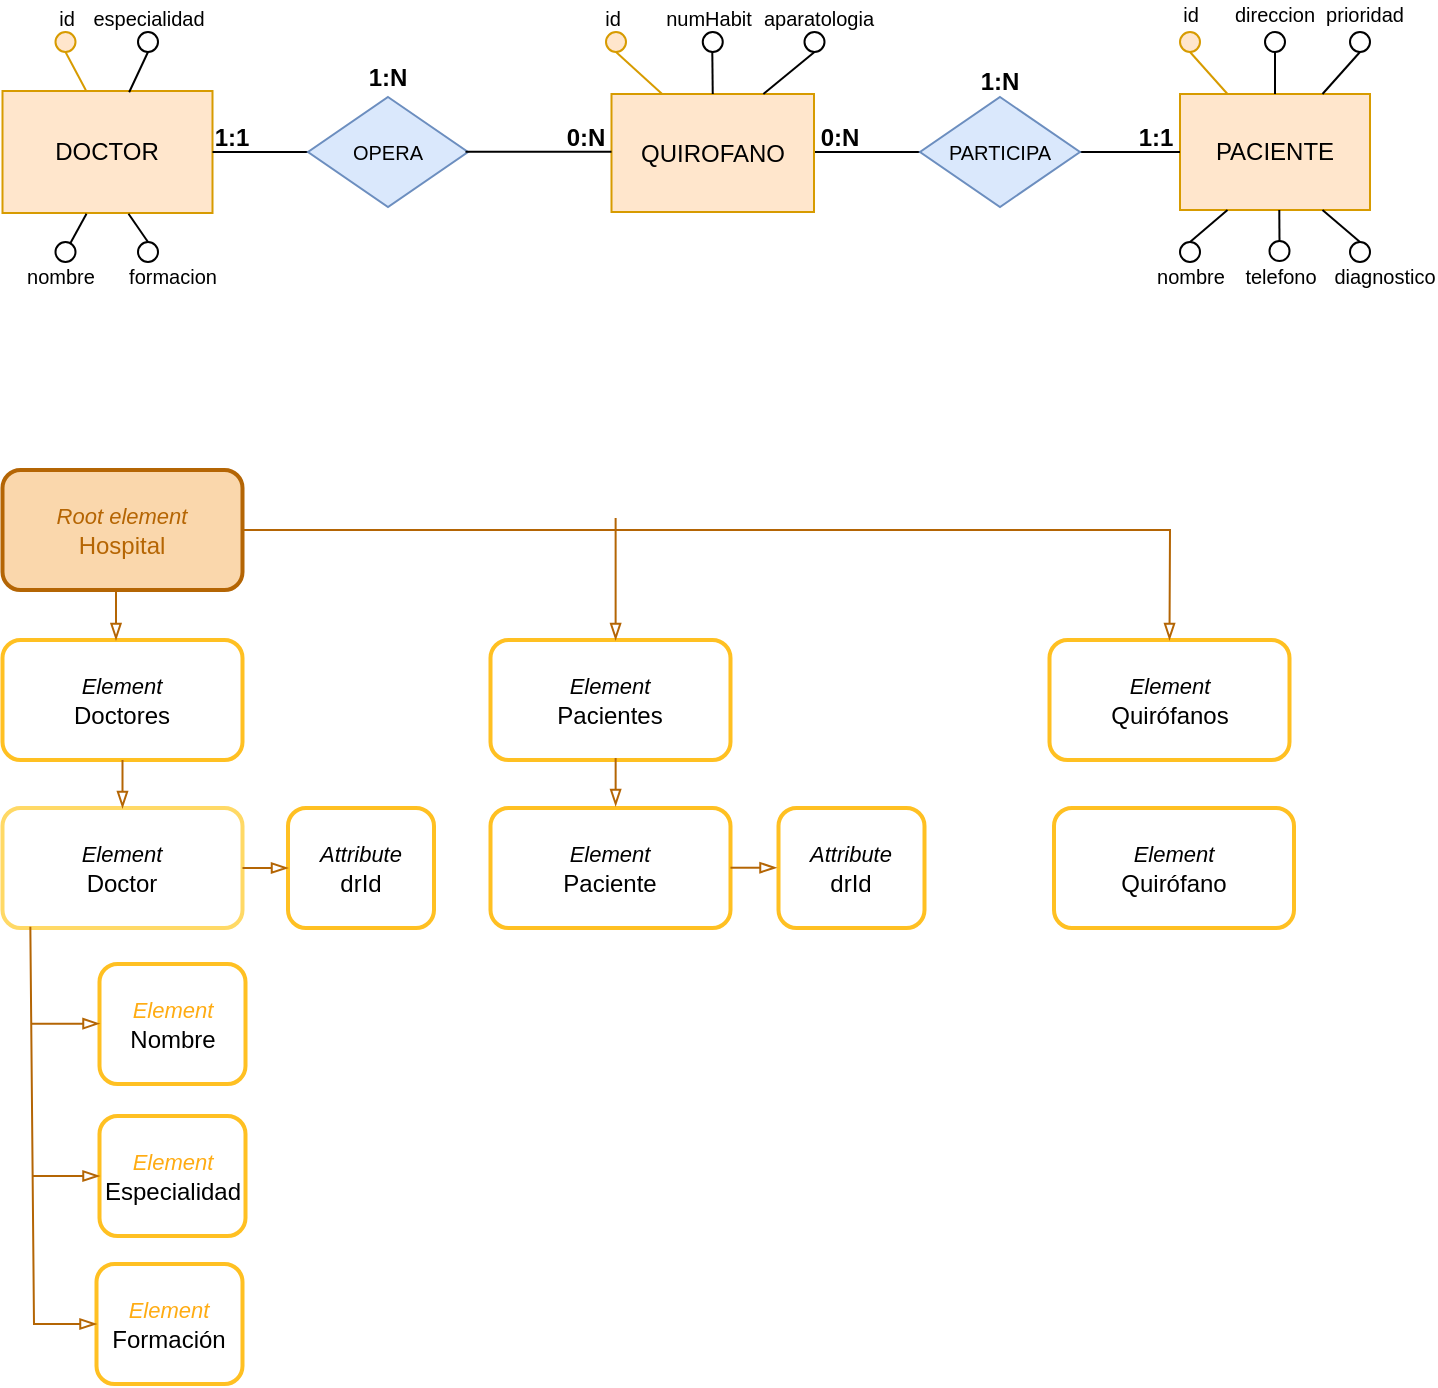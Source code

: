 <mxfile version="26.0.16">
  <diagram name="Página-1" id="zIennUyZC_HK0-jWaU2B">
    <mxGraphModel dx="413" dy="256" grid="1" gridSize="10" guides="1" tooltips="1" connect="1" arrows="1" fold="1" page="1" pageScale="1" pageWidth="1654" pageHeight="1169" math="0" shadow="0">
      <root>
        <mxCell id="0" />
        <mxCell id="1" parent="0" />
        <mxCell id="Oj7Y6yxwKAm6ebgXdTJ5-8" value="DOCTOR" style="rounded=0;whiteSpace=wrap;html=1;fillColor=#ffe6cc;strokeColor=#d79b00;" vertex="1" parent="1">
          <mxGeometry x="226.25" y="226.5" width="105" height="61" as="geometry" />
        </mxCell>
        <mxCell id="Oj7Y6yxwKAm6ebgXdTJ5-10" value="PACIENTE" style="rounded=0;whiteSpace=wrap;html=1;fillColor=#ffe6cc;strokeColor=#d79b00;" vertex="1" parent="1">
          <mxGeometry x="815" y="228" width="95" height="58" as="geometry" />
        </mxCell>
        <mxCell id="Oj7Y6yxwKAm6ebgXdTJ5-12" value="" style="endArrow=none;html=1;rounded=0;entryX=1;entryY=0.5;entryDx=0;entryDy=0;" edge="1" parent="1" target="Oj7Y6yxwKAm6ebgXdTJ5-8">
          <mxGeometry width="50" height="50" relative="1" as="geometry">
            <mxPoint x="388" y="257" as="sourcePoint" />
            <mxPoint x="593" y="332" as="targetPoint" />
          </mxGeometry>
        </mxCell>
        <mxCell id="Oj7Y6yxwKAm6ebgXdTJ5-13" value="" style="endArrow=none;html=1;rounded=0;exitX=0;exitY=0.5;exitDx=0;exitDy=0;entryX=1;entryY=0.5;entryDx=0;entryDy=0;" edge="1" parent="1" source="Oj7Y6yxwKAm6ebgXdTJ5-10">
          <mxGeometry width="50" height="50" relative="1" as="geometry">
            <mxPoint x="698" y="255.75" as="sourcePoint" />
            <mxPoint x="553.5" y="257.0" as="targetPoint" />
          </mxGeometry>
        </mxCell>
        <mxCell id="Oj7Y6yxwKAm6ebgXdTJ5-14" value="1:N" style="text;html=1;align=center;verticalAlign=middle;whiteSpace=wrap;rounded=0;fontStyle=1" vertex="1" parent="1">
          <mxGeometry x="389" y="205" width="60" height="30" as="geometry" />
        </mxCell>
        <mxCell id="Oj7Y6yxwKAm6ebgXdTJ5-15" value="1:N" style="text;html=1;align=center;verticalAlign=middle;whiteSpace=wrap;rounded=0;fontStyle=1" vertex="1" parent="1">
          <mxGeometry x="695" y="207" width="60" height="30" as="geometry" />
        </mxCell>
        <mxCell id="Oj7Y6yxwKAm6ebgXdTJ5-16" value="0:N" style="text;html=1;align=center;verticalAlign=middle;whiteSpace=wrap;rounded=0;fontStyle=1" vertex="1" parent="1">
          <mxGeometry x="488" y="235" width="60" height="30" as="geometry" />
        </mxCell>
        <mxCell id="Oj7Y6yxwKAm6ebgXdTJ5-20" value="" style="endArrow=none;html=1;rounded=0;exitX=0.5;exitY=1;exitDx=0;exitDy=0;entryX=0.603;entryY=0.01;entryDx=0;entryDy=0;entryPerimeter=0;" edge="1" parent="1" source="Oj7Y6yxwKAm6ebgXdTJ5-23" target="Oj7Y6yxwKAm6ebgXdTJ5-8">
          <mxGeometry width="50" height="50" relative="1" as="geometry">
            <mxPoint x="253" y="315" as="sourcePoint" />
            <mxPoint x="233" y="295" as="targetPoint" />
          </mxGeometry>
        </mxCell>
        <mxCell id="Oj7Y6yxwKAm6ebgXdTJ5-21" value="" style="endArrow=none;html=1;rounded=0;fillColor=#ffe6cc;strokeColor=#d79b00;entryX=0.397;entryY=-0.006;entryDx=0;entryDy=0;entryPerimeter=0;exitX=0.5;exitY=1;exitDx=0;exitDy=0;" edge="1" parent="1" source="Oj7Y6yxwKAm6ebgXdTJ5-22" target="Oj7Y6yxwKAm6ebgXdTJ5-8">
          <mxGeometry width="50" height="50" relative="1" as="geometry">
            <mxPoint x="229" y="206" as="sourcePoint" />
            <mxPoint x="245.985" y="226.495" as="targetPoint" />
          </mxGeometry>
        </mxCell>
        <mxCell id="Oj7Y6yxwKAm6ebgXdTJ5-22" value="" style="ellipse;whiteSpace=wrap;html=1;aspect=fixed;fillColor=#ffe6cc;strokeColor=#d79b00;" vertex="1" parent="1">
          <mxGeometry x="252.75" y="197" width="10" height="10" as="geometry" />
        </mxCell>
        <mxCell id="Oj7Y6yxwKAm6ebgXdTJ5-23" value="" style="ellipse;whiteSpace=wrap;html=1;aspect=fixed;" vertex="1" parent="1">
          <mxGeometry x="294" y="197" width="10" height="10" as="geometry" />
        </mxCell>
        <mxCell id="Oj7Y6yxwKAm6ebgXdTJ5-24" value="" style="ellipse;whiteSpace=wrap;html=1;aspect=fixed;" vertex="1" parent="1">
          <mxGeometry x="252.75" y="302" width="10" height="10" as="geometry" />
        </mxCell>
        <mxCell id="Oj7Y6yxwKAm6ebgXdTJ5-25" value="" style="ellipse;whiteSpace=wrap;html=1;aspect=fixed;" vertex="1" parent="1">
          <mxGeometry x="294" y="302" width="10" height="10" as="geometry" />
        </mxCell>
        <mxCell id="Oj7Y6yxwKAm6ebgXdTJ5-27" value="" style="endArrow=none;html=1;rounded=0;entryX=0.4;entryY=1.006;entryDx=0;entryDy=0;entryPerimeter=0;" edge="1" parent="1" source="Oj7Y6yxwKAm6ebgXdTJ5-24" target="Oj7Y6yxwKAm6ebgXdTJ5-8">
          <mxGeometry width="50" height="50" relative="1" as="geometry">
            <mxPoint x="257" y="305" as="sourcePoint" />
            <mxPoint x="265" y="295" as="targetPoint" />
          </mxGeometry>
        </mxCell>
        <mxCell id="Oj7Y6yxwKAm6ebgXdTJ5-28" value="" style="endArrow=none;html=1;rounded=0;exitX=0.5;exitY=0;exitDx=0;exitDy=0;entryX=0.6;entryY=1.006;entryDx=0;entryDy=0;entryPerimeter=0;" edge="1" parent="1" source="Oj7Y6yxwKAm6ebgXdTJ5-25" target="Oj7Y6yxwKAm6ebgXdTJ5-8">
          <mxGeometry width="50" height="50" relative="1" as="geometry">
            <mxPoint x="280" y="324" as="sourcePoint" />
            <mxPoint x="277" y="305" as="targetPoint" />
          </mxGeometry>
        </mxCell>
        <mxCell id="Oj7Y6yxwKAm6ebgXdTJ5-48" value="id" style="text;html=1;align=center;verticalAlign=middle;whiteSpace=wrap;rounded=0;fontSize=10;" vertex="1" parent="1">
          <mxGeometry x="250.5" y="183" width="14.5" height="14" as="geometry" />
        </mxCell>
        <mxCell id="Oj7Y6yxwKAm6ebgXdTJ5-49" value="nombre" style="text;html=1;align=center;verticalAlign=middle;whiteSpace=wrap;rounded=0;fontSize=10;" vertex="1" parent="1">
          <mxGeometry x="248.25" y="311.52" width="14.5" height="14" as="geometry" />
        </mxCell>
        <mxCell id="Oj7Y6yxwKAm6ebgXdTJ5-51" value="especialidad" style="text;html=1;align=center;verticalAlign=middle;whiteSpace=wrap;rounded=0;fontSize=10;" vertex="1" parent="1">
          <mxGeometry x="291.75" y="183" width="14.5" height="14" as="geometry" />
        </mxCell>
        <mxCell id="Oj7Y6yxwKAm6ebgXdTJ5-52" value="formacion" style="text;html=1;align=center;verticalAlign=middle;whiteSpace=wrap;rounded=0;fontSize=10;" vertex="1" parent="1">
          <mxGeometry x="304" y="311.52" width="14.5" height="14" as="geometry" />
        </mxCell>
        <mxCell id="Oj7Y6yxwKAm6ebgXdTJ5-56" value="QUIROFANO" style="rounded=0;whiteSpace=wrap;html=1;fillColor=#ffe6cc;strokeColor=#d79b00;" vertex="1" parent="1">
          <mxGeometry x="530.75" y="228" width="101.25" height="59" as="geometry" />
        </mxCell>
        <mxCell id="Oj7Y6yxwKAm6ebgXdTJ5-57" value="" style="endArrow=none;html=1;rounded=0;exitX=0.5;exitY=0;exitDx=0;exitDy=0;entryX=0.477;entryY=0.987;entryDx=0;entryDy=0;entryPerimeter=0;" edge="1" source="Oj7Y6yxwKAm6ebgXdTJ5-60" parent="1">
          <mxGeometry width="50" height="50" relative="1" as="geometry">
            <mxPoint x="578.5" y="228" as="sourcePoint" />
            <mxPoint x="578.796" y="200.713" as="targetPoint" />
          </mxGeometry>
        </mxCell>
        <mxCell id="Oj7Y6yxwKAm6ebgXdTJ5-58" value="" style="endArrow=none;html=1;rounded=0;fillColor=#ffe6cc;strokeColor=#d79b00;entryX=0.25;entryY=0;entryDx=0;entryDy=0;exitX=0.5;exitY=1;exitDx=0;exitDy=0;" edge="1" source="Oj7Y6yxwKAm6ebgXdTJ5-59" parent="1" target="Oj7Y6yxwKAm6ebgXdTJ5-56">
          <mxGeometry width="50" height="50" relative="1" as="geometry">
            <mxPoint x="539.25" y="327.52" as="sourcePoint" />
            <mxPoint x="573.204" y="294.995" as="targetPoint" />
          </mxGeometry>
        </mxCell>
        <mxCell id="Oj7Y6yxwKAm6ebgXdTJ5-59" value="" style="ellipse;whiteSpace=wrap;html=1;aspect=fixed;fillColor=#ffe6cc;strokeColor=#d79b00;" vertex="1" parent="1">
          <mxGeometry x="528" y="197" width="10" height="10" as="geometry" />
        </mxCell>
        <mxCell id="Oj7Y6yxwKAm6ebgXdTJ5-61" value="" style="ellipse;whiteSpace=wrap;html=1;aspect=fixed;" vertex="1" parent="1">
          <mxGeometry x="627.25" y="197" width="10" height="10" as="geometry" />
        </mxCell>
        <mxCell id="Oj7Y6yxwKAm6ebgXdTJ5-62" value="" style="endArrow=none;html=1;rounded=0;exitX=0.5;exitY=1;exitDx=0;exitDy=0;entryX=0.75;entryY=0;entryDx=0;entryDy=0;" edge="1" source="Oj7Y6yxwKAm6ebgXdTJ5-61" parent="1" target="Oj7Y6yxwKAm6ebgXdTJ5-56">
          <mxGeometry width="50" height="50" relative="1" as="geometry">
            <mxPoint x="592.25" y="327.52" as="sourcePoint" />
            <mxPoint x="583.92" y="295.384" as="targetPoint" />
          </mxGeometry>
        </mxCell>
        <mxCell id="Oj7Y6yxwKAm6ebgXdTJ5-63" value="id" style="text;html=1;align=center;verticalAlign=middle;whiteSpace=wrap;rounded=0;fontSize=10;" vertex="1" parent="1">
          <mxGeometry x="523.5" y="183.0" width="14.5" height="14" as="geometry" />
        </mxCell>
        <mxCell id="Oj7Y6yxwKAm6ebgXdTJ5-64" value="numHabit" style="text;html=1;align=center;verticalAlign=middle;whiteSpace=wrap;rounded=0;fontSize=10;" vertex="1" parent="1">
          <mxGeometry x="571.5" y="183.0" width="14.5" height="14" as="geometry" />
        </mxCell>
        <mxCell id="Oj7Y6yxwKAm6ebgXdTJ5-65" value="aparatologia" style="text;html=1;align=center;verticalAlign=middle;whiteSpace=wrap;rounded=0;fontSize=10;" vertex="1" parent="1">
          <mxGeometry x="627.25" y="183" width="14.5" height="14" as="geometry" />
        </mxCell>
        <mxCell id="Oj7Y6yxwKAm6ebgXdTJ5-66" value="OPERA" style="rhombus;whiteSpace=wrap;html=1;fillColor=#dae8fc;strokeColor=#6c8ebf;fontSize=10;" vertex="1" parent="1">
          <mxGeometry x="379" y="229.5" width="80" height="55" as="geometry" />
        </mxCell>
        <mxCell id="Oj7Y6yxwKAm6ebgXdTJ5-67" value="" style="endArrow=none;html=1;rounded=0;entryX=1;entryY=0.5;entryDx=0;entryDy=0;" edge="1" parent="1">
          <mxGeometry width="50" height="50" relative="1" as="geometry">
            <mxPoint x="530.75" y="256.83" as="sourcePoint" />
            <mxPoint x="457.75" y="256.83" as="targetPoint" />
          </mxGeometry>
        </mxCell>
        <mxCell id="Oj7Y6yxwKAm6ebgXdTJ5-68" value="1:1" style="text;html=1;align=center;verticalAlign=middle;whiteSpace=wrap;rounded=0;fontStyle=1" vertex="1" parent="1">
          <mxGeometry x="311" y="235" width="60" height="30" as="geometry" />
        </mxCell>
        <mxCell id="Oj7Y6yxwKAm6ebgXdTJ5-69" value="PARTICIPA" style="rhombus;whiteSpace=wrap;html=1;fillColor=#dae8fc;strokeColor=#6c8ebf;fontSize=10;" vertex="1" parent="1">
          <mxGeometry x="685" y="229.5" width="80" height="55" as="geometry" />
        </mxCell>
        <mxCell id="Oj7Y6yxwKAm6ebgXdTJ5-70" value="" style="endArrow=none;html=1;rounded=0;fillColor=#ffe6cc;strokeColor=#d79b00;entryX=0.25;entryY=0;entryDx=0;entryDy=0;exitX=0.5;exitY=1;exitDx=0;exitDy=0;" edge="1" parent="1" source="Oj7Y6yxwKAm6ebgXdTJ5-76" target="Oj7Y6yxwKAm6ebgXdTJ5-10">
          <mxGeometry width="50" height="50" relative="1" as="geometry">
            <mxPoint x="839" y="312" as="sourcePoint" />
            <mxPoint x="886.204" y="292.995" as="targetPoint" />
          </mxGeometry>
        </mxCell>
        <mxCell id="Oj7Y6yxwKAm6ebgXdTJ5-74" value="nombre" style="text;html=1;align=center;verticalAlign=middle;whiteSpace=wrap;rounded=0;fontSize=10;" vertex="1" parent="1">
          <mxGeometry x="813" y="311.52" width="14.5" height="14" as="geometry" />
        </mxCell>
        <mxCell id="Oj7Y6yxwKAm6ebgXdTJ5-75" value="diagnostico" style="text;html=1;align=center;verticalAlign=middle;whiteSpace=wrap;rounded=0;fontSize=10;" vertex="1" parent="1">
          <mxGeometry x="910" y="311.52" width="14.5" height="14" as="geometry" />
        </mxCell>
        <mxCell id="Oj7Y6yxwKAm6ebgXdTJ5-76" value="" style="ellipse;whiteSpace=wrap;html=1;aspect=fixed;fillColor=#ffe6cc;strokeColor=#d79b00;" vertex="1" parent="1">
          <mxGeometry x="815" y="197" width="10" height="10" as="geometry" />
        </mxCell>
        <mxCell id="Oj7Y6yxwKAm6ebgXdTJ5-77" value="id" style="text;html=1;align=center;verticalAlign=middle;whiteSpace=wrap;rounded=0;fontSize=10;" vertex="1" parent="1">
          <mxGeometry x="812.75" y="181" width="14.5" height="14" as="geometry" />
        </mxCell>
        <mxCell id="Oj7Y6yxwKAm6ebgXdTJ5-78" value="" style="ellipse;whiteSpace=wrap;html=1;aspect=fixed;" vertex="1" parent="1">
          <mxGeometry x="857.5" y="197" width="10" height="10" as="geometry" />
        </mxCell>
        <mxCell id="Oj7Y6yxwKAm6ebgXdTJ5-79" value="" style="ellipse;whiteSpace=wrap;html=1;aspect=fixed;" vertex="1" parent="1">
          <mxGeometry x="900" y="197" width="10" height="10" as="geometry" />
        </mxCell>
        <mxCell id="Oj7Y6yxwKAm6ebgXdTJ5-83" value="telefono" style="text;html=1;align=center;verticalAlign=middle;whiteSpace=wrap;rounded=0;fontSize=10;" vertex="1" parent="1">
          <mxGeometry x="857.5" y="311.52" width="14.5" height="14" as="geometry" />
        </mxCell>
        <mxCell id="Oj7Y6yxwKAm6ebgXdTJ5-84" value="direccion" style="text;html=1;align=center;verticalAlign=middle;whiteSpace=wrap;rounded=0;fontSize=10;" vertex="1" parent="1">
          <mxGeometry x="855.25" y="181" width="14.5" height="14" as="geometry" />
        </mxCell>
        <mxCell id="Oj7Y6yxwKAm6ebgXdTJ5-86" value="prioridad" style="text;html=1;align=center;verticalAlign=middle;whiteSpace=wrap;rounded=0;fontSize=10;" vertex="1" parent="1">
          <mxGeometry x="900" y="181" width="14.5" height="14" as="geometry" />
        </mxCell>
        <mxCell id="Oj7Y6yxwKAm6ebgXdTJ5-88" value="" style="endArrow=none;html=1;rounded=0;exitX=0.5;exitY=0;exitDx=0;exitDy=0;entryX=0.477;entryY=0.987;entryDx=0;entryDy=0;entryPerimeter=0;" edge="1" parent="1" source="Oj7Y6yxwKAm6ebgXdTJ5-56" target="Oj7Y6yxwKAm6ebgXdTJ5-60">
          <mxGeometry width="50" height="50" relative="1" as="geometry">
            <mxPoint x="578.5" y="228" as="sourcePoint" />
            <mxPoint x="578.796" y="200.713" as="targetPoint" />
          </mxGeometry>
        </mxCell>
        <mxCell id="Oj7Y6yxwKAm6ebgXdTJ5-60" value="" style="ellipse;whiteSpace=wrap;html=1;aspect=fixed;" vertex="1" parent="1">
          <mxGeometry x="576.38" y="197" width="10" height="10" as="geometry" />
        </mxCell>
        <mxCell id="Oj7Y6yxwKAm6ebgXdTJ5-90" value="1:1" style="text;html=1;align=center;verticalAlign=middle;whiteSpace=wrap;rounded=0;fontStyle=1" vertex="1" parent="1">
          <mxGeometry x="773" y="235" width="60" height="30" as="geometry" />
        </mxCell>
        <mxCell id="Oj7Y6yxwKAm6ebgXdTJ5-91" value="0:N" style="text;html=1;align=center;verticalAlign=middle;whiteSpace=wrap;rounded=0;fontStyle=1" vertex="1" parent="1">
          <mxGeometry x="615" y="235" width="60" height="30" as="geometry" />
        </mxCell>
        <mxCell id="Oj7Y6yxwKAm6ebgXdTJ5-92" value="" style="endArrow=none;html=1;rounded=0;exitX=0.5;exitY=1;exitDx=0;exitDy=0;entryX=0.5;entryY=0;entryDx=0;entryDy=0;" edge="1" parent="1" source="Oj7Y6yxwKAm6ebgXdTJ5-78" target="Oj7Y6yxwKAm6ebgXdTJ5-10">
          <mxGeometry width="50" height="50" relative="1" as="geometry">
            <mxPoint x="887" y="205" as="sourcePoint" />
            <mxPoint x="862" y="226" as="targetPoint" />
          </mxGeometry>
        </mxCell>
        <mxCell id="Oj7Y6yxwKAm6ebgXdTJ5-94" value="" style="endArrow=none;html=1;rounded=0;entryX=0.75;entryY=0;entryDx=0;entryDy=0;exitX=0.5;exitY=1;exitDx=0;exitDy=0;" edge="1" parent="1" source="Oj7Y6yxwKAm6ebgXdTJ5-79" target="Oj7Y6yxwKAm6ebgXdTJ5-10">
          <mxGeometry width="50" height="50" relative="1" as="geometry">
            <mxPoint x="895" y="208" as="sourcePoint" />
            <mxPoint x="894" y="223" as="targetPoint" />
          </mxGeometry>
        </mxCell>
        <mxCell id="Oj7Y6yxwKAm6ebgXdTJ5-96" value="" style="endArrow=none;html=1;rounded=0;exitX=0.25;exitY=1;exitDx=0;exitDy=0;entryX=0;entryY=0.5;entryDx=0;entryDy=0;" edge="1" parent="1" source="Oj7Y6yxwKAm6ebgXdTJ5-10" target="Oj7Y6yxwKAm6ebgXdTJ5-97">
          <mxGeometry width="50" height="50" relative="1" as="geometry">
            <mxPoint x="833" y="293" as="sourcePoint" />
            <mxPoint x="826" y="312" as="targetPoint" />
          </mxGeometry>
        </mxCell>
        <mxCell id="Oj7Y6yxwKAm6ebgXdTJ5-97" value="" style="ellipse;whiteSpace=wrap;html=1;aspect=fixed;direction=south;" vertex="1" parent="1">
          <mxGeometry x="815" y="302" width="10" height="10" as="geometry" />
        </mxCell>
        <mxCell id="Oj7Y6yxwKAm6ebgXdTJ5-98" value="" style="endArrow=none;html=1;rounded=0;exitX=0.5;exitY=1;exitDx=0;exitDy=0;entryX=0.5;entryY=0;entryDx=0;entryDy=0;" edge="1" parent="1" source="Oj7Y6yxwKAm6ebgXdTJ5-85">
          <mxGeometry width="50" height="50" relative="1" as="geometry">
            <mxPoint x="864.64" y="286" as="sourcePoint" />
            <mxPoint x="864.64" y="307" as="targetPoint" />
          </mxGeometry>
        </mxCell>
        <mxCell id="Oj7Y6yxwKAm6ebgXdTJ5-99" value="" style="endArrow=none;html=1;rounded=0;exitX=0.5;exitY=1;exitDx=0;exitDy=0;entryX=0.5;entryY=0;entryDx=0;entryDy=0;" edge="1" parent="1" target="Oj7Y6yxwKAm6ebgXdTJ5-85">
          <mxGeometry width="50" height="50" relative="1" as="geometry">
            <mxPoint x="864.64" y="286" as="sourcePoint" />
            <mxPoint x="864.64" y="307" as="targetPoint" />
          </mxGeometry>
        </mxCell>
        <mxCell id="Oj7Y6yxwKAm6ebgXdTJ5-85" value="" style="ellipse;whiteSpace=wrap;html=1;aspect=fixed;" vertex="1" parent="1">
          <mxGeometry x="859.75" y="301.52" width="10" height="10" as="geometry" />
        </mxCell>
        <mxCell id="Oj7Y6yxwKAm6ebgXdTJ5-100" value="" style="endArrow=none;html=1;rounded=0;exitX=0.75;exitY=1;exitDx=0;exitDy=0;entryX=0.5;entryY=0;entryDx=0;entryDy=0;" edge="1" parent="1" source="Oj7Y6yxwKAm6ebgXdTJ5-10" target="Oj7Y6yxwKAm6ebgXdTJ5-101">
          <mxGeometry width="50" height="50" relative="1" as="geometry">
            <mxPoint x="899.64" y="295.52" as="sourcePoint" />
            <mxPoint x="900" y="300" as="targetPoint" />
          </mxGeometry>
        </mxCell>
        <mxCell id="Oj7Y6yxwKAm6ebgXdTJ5-101" value="" style="ellipse;whiteSpace=wrap;html=1;aspect=fixed;" vertex="1" parent="1">
          <mxGeometry x="900" y="302" width="10" height="10" as="geometry" />
        </mxCell>
        <mxCell id="Oj7Y6yxwKAm6ebgXdTJ5-102" value="&lt;font style=&quot;font-size: 11px;&quot;&gt;&lt;i&gt;Root element&lt;/i&gt;&lt;/font&gt;&lt;div&gt;Hospital&lt;/div&gt;" style="rounded=1;whiteSpace=wrap;html=1;strokeColor=#b46504;strokeWidth=2;fillColor=#fad7ac;fontColor=light-dark(#b56503, #ededed);" vertex="1" parent="1">
          <mxGeometry x="226.25" y="416" width="120" height="60" as="geometry" />
        </mxCell>
        <mxCell id="Oj7Y6yxwKAm6ebgXdTJ5-103" value="&lt;font style=&quot;font-size: 11px;&quot;&gt;&lt;i&gt;Element&lt;/i&gt;&lt;/font&gt;&lt;div&gt;Doctores&lt;/div&gt;" style="rounded=1;whiteSpace=wrap;html=1;strokeColor=#FFC022;strokeWidth=2;" vertex="1" parent="1">
          <mxGeometry x="226.25" y="501" width="120" height="60" as="geometry" />
        </mxCell>
        <mxCell id="Oj7Y6yxwKAm6ebgXdTJ5-104" value="&lt;font style=&quot;font-size: 11px;&quot;&gt;&lt;i&gt;Element&lt;/i&gt;&lt;/font&gt;&lt;div&gt;Pacientes&lt;/div&gt;" style="rounded=1;whiteSpace=wrap;html=1;strokeColor=#FFC022;strokeWidth=2;" vertex="1" parent="1">
          <mxGeometry x="470.25" y="501" width="120" height="60" as="geometry" />
        </mxCell>
        <mxCell id="Oj7Y6yxwKAm6ebgXdTJ5-105" value="&lt;font style=&quot;font-size: 11px;&quot;&gt;&lt;i&gt;Element&lt;/i&gt;&lt;/font&gt;&lt;div&gt;Quirófanos&lt;/div&gt;" style="rounded=1;whiteSpace=wrap;html=1;strokeColor=#FFC022;strokeWidth=2;" vertex="1" parent="1">
          <mxGeometry x="749.75" y="501" width="120" height="60" as="geometry" />
        </mxCell>
        <mxCell id="Oj7Y6yxwKAm6ebgXdTJ5-106" value="&lt;font style=&quot;font-size: 11px;&quot;&gt;&lt;i&gt;Element&lt;/i&gt;&lt;/font&gt;&lt;div&gt;Doctor&lt;/div&gt;" style="rounded=1;whiteSpace=wrap;html=1;strokeColor=#FFD966;strokeWidth=2;" vertex="1" parent="1">
          <mxGeometry x="226.25" y="585" width="120" height="60" as="geometry" />
        </mxCell>
        <mxCell id="Oj7Y6yxwKAm6ebgXdTJ5-107" value="&lt;font style=&quot;font-size: 11px;&quot;&gt;&lt;i&gt;Element&lt;/i&gt;&lt;/font&gt;&lt;div&gt;Paciente&lt;/div&gt;" style="rounded=1;whiteSpace=wrap;html=1;strokeColor=#FFC022;strokeWidth=2;" vertex="1" parent="1">
          <mxGeometry x="470.25" y="585" width="120" height="60" as="geometry" />
        </mxCell>
        <mxCell id="Oj7Y6yxwKAm6ebgXdTJ5-108" value="&lt;font style=&quot;font-size: 11px;&quot;&gt;&lt;i&gt;Element&lt;/i&gt;&lt;/font&gt;&lt;div&gt;Quirófano&lt;/div&gt;" style="rounded=1;whiteSpace=wrap;html=1;strokeColor=#FFC022;strokeWidth=2;" vertex="1" parent="1">
          <mxGeometry x="752" y="585" width="120" height="60" as="geometry" />
        </mxCell>
        <mxCell id="Oj7Y6yxwKAm6ebgXdTJ5-109" value="&lt;font style=&quot;font-size: 11px;&quot;&gt;&lt;i&gt;Attribute&lt;/i&gt;&lt;/font&gt;&lt;div&gt;drId&lt;/div&gt;" style="rounded=1;whiteSpace=wrap;html=1;strokeColor=#FFC022;strokeWidth=2;" vertex="1" parent="1">
          <mxGeometry x="369" y="585" width="73" height="60" as="geometry" />
        </mxCell>
        <mxCell id="Oj7Y6yxwKAm6ebgXdTJ5-110" value="&lt;font style=&quot;font-size: 11px; color: rgb(255, 172, 19);&quot;&gt;&lt;i&gt;Element&lt;/i&gt;&lt;/font&gt;&lt;div&gt;Nombre&lt;/div&gt;" style="rounded=1;whiteSpace=wrap;html=1;strokeColor=#FFC022;strokeWidth=2;" vertex="1" parent="1">
          <mxGeometry x="274.75" y="663" width="73" height="60" as="geometry" />
        </mxCell>
        <mxCell id="Oj7Y6yxwKAm6ebgXdTJ5-111" value="&lt;font style=&quot;font-size: 11px; color: rgb(255, 172, 19);&quot;&gt;&lt;i&gt;Element&lt;/i&gt;&lt;/font&gt;&lt;div&gt;Especialidad&lt;/div&gt;" style="rounded=1;whiteSpace=wrap;html=1;strokeColor=#FFC022;strokeWidth=2;" vertex="1" parent="1">
          <mxGeometry x="274.75" y="739" width="73" height="60" as="geometry" />
        </mxCell>
        <mxCell id="Oj7Y6yxwKAm6ebgXdTJ5-112" value="&lt;font style=&quot;font-size: 11px; color: rgb(255, 172, 19);&quot;&gt;&lt;i&gt;Element&lt;/i&gt;&lt;/font&gt;&lt;div&gt;Formación&lt;/div&gt;" style="rounded=1;whiteSpace=wrap;html=1;strokeColor=#FFC022;strokeWidth=2;" vertex="1" parent="1">
          <mxGeometry x="273.25" y="813" width="73" height="60" as="geometry" />
        </mxCell>
        <mxCell id="Oj7Y6yxwKAm6ebgXdTJ5-113" value="" style="endArrow=blockThin;html=1;rounded=0;exitX=0.116;exitY=0.99;exitDx=0;exitDy=0;exitPerimeter=0;entryX=0;entryY=0.5;entryDx=0;entryDy=0;endFill=0;fillColor=#fad7ac;strokeColor=#b46504;" edge="1" parent="1" source="Oj7Y6yxwKAm6ebgXdTJ5-106" target="Oj7Y6yxwKAm6ebgXdTJ5-112">
          <mxGeometry width="50" height="50" relative="1" as="geometry">
            <mxPoint x="351" y="774" as="sourcePoint" />
            <mxPoint x="401" y="724" as="targetPoint" />
            <Array as="points">
              <mxPoint x="242" y="843" />
            </Array>
          </mxGeometry>
        </mxCell>
        <mxCell id="Oj7Y6yxwKAm6ebgXdTJ5-114" value="" style="endArrow=blockThin;html=1;rounded=0;entryX=0;entryY=0.5;entryDx=0;entryDy=0;strokeColor=#b46504;align=center;verticalAlign=middle;fontFamily=Helvetica;fontSize=11;fontColor=default;labelBackgroundColor=default;endFill=0;fillColor=#fad7ac;" edge="1" parent="1" target="Oj7Y6yxwKAm6ebgXdTJ5-111">
          <mxGeometry width="50" height="50" relative="1" as="geometry">
            <mxPoint x="241" y="769" as="sourcePoint" />
            <mxPoint x="359" y="722" as="targetPoint" />
          </mxGeometry>
        </mxCell>
        <mxCell id="Oj7Y6yxwKAm6ebgXdTJ5-115" value="" style="endArrow=blockThin;html=1;rounded=0;entryX=0;entryY=0.5;entryDx=0;entryDy=0;strokeColor=#b46504;align=center;verticalAlign=middle;fontFamily=Helvetica;fontSize=11;fontColor=default;labelBackgroundColor=default;endFill=0;fillColor=#fad7ac;" edge="1" parent="1">
          <mxGeometry width="50" height="50" relative="1" as="geometry">
            <mxPoint x="240.75" y="692.83" as="sourcePoint" />
            <mxPoint x="274.75" y="692.83" as="targetPoint" />
          </mxGeometry>
        </mxCell>
        <mxCell id="Oj7Y6yxwKAm6ebgXdTJ5-116" value="" style="endArrow=blockThin;html=1;rounded=0;entryX=0;entryY=0.5;entryDx=0;entryDy=0;strokeColor=#b46504;align=center;verticalAlign=middle;fontFamily=Helvetica;fontSize=11;fontColor=default;labelBackgroundColor=default;endFill=0;fillColor=#fad7ac;exitX=1;exitY=0.5;exitDx=0;exitDy=0;" edge="1" parent="1" source="Oj7Y6yxwKAm6ebgXdTJ5-106" target="Oj7Y6yxwKAm6ebgXdTJ5-109">
          <mxGeometry width="50" height="50" relative="1" as="geometry">
            <mxPoint x="347" y="614" as="sourcePoint" />
            <mxPoint x="369" y="614.81" as="targetPoint" />
          </mxGeometry>
        </mxCell>
        <mxCell id="Oj7Y6yxwKAm6ebgXdTJ5-117" value="" style="endArrow=blockThin;html=1;rounded=0;strokeColor=#b46504;align=center;verticalAlign=middle;fontFamily=Helvetica;fontSize=11;fontColor=default;labelBackgroundColor=default;endFill=0;fillColor=#fad7ac;exitX=0.5;exitY=1;exitDx=0;exitDy=0;" edge="1" parent="1" source="Oj7Y6yxwKAm6ebgXdTJ5-103" target="Oj7Y6yxwKAm6ebgXdTJ5-106">
          <mxGeometry width="50" height="50" relative="1" as="geometry">
            <mxPoint x="288" y="561" as="sourcePoint" />
            <mxPoint x="311" y="561" as="targetPoint" />
          </mxGeometry>
        </mxCell>
        <mxCell id="Oj7Y6yxwKAm6ebgXdTJ5-118" value="" style="endArrow=blockThin;html=1;rounded=0;strokeColor=#b46504;align=center;verticalAlign=middle;fontFamily=Helvetica;fontSize=11;fontColor=default;labelBackgroundColor=default;endFill=0;fillColor=#fad7ac;exitX=0.5;exitY=1;exitDx=0;exitDy=0;" edge="1" parent="1">
          <mxGeometry width="50" height="50" relative="1" as="geometry">
            <mxPoint x="283" y="477" as="sourcePoint" />
            <mxPoint x="283" y="501" as="targetPoint" />
          </mxGeometry>
        </mxCell>
        <mxCell id="Oj7Y6yxwKAm6ebgXdTJ5-119" value="&lt;font style=&quot;font-size: 11px;&quot;&gt;&lt;i&gt;Attribute&lt;/i&gt;&lt;/font&gt;&lt;div&gt;drId&lt;/div&gt;" style="rounded=1;whiteSpace=wrap;html=1;strokeColor=#FFC022;strokeWidth=2;" vertex="1" parent="1">
          <mxGeometry x="614.25" y="585" width="73" height="60" as="geometry" />
        </mxCell>
        <mxCell id="Oj7Y6yxwKAm6ebgXdTJ5-120" value="" style="endArrow=blockThin;html=1;rounded=0;entryX=0;entryY=0.5;entryDx=0;entryDy=0;strokeColor=#b46504;align=center;verticalAlign=middle;fontFamily=Helvetica;fontSize=11;fontColor=default;labelBackgroundColor=default;endFill=0;fillColor=#fad7ac;exitX=1;exitY=0.5;exitDx=0;exitDy=0;" edge="1" parent="1">
          <mxGeometry width="50" height="50" relative="1" as="geometry">
            <mxPoint x="590.25" y="614.86" as="sourcePoint" />
            <mxPoint x="613.25" y="614.86" as="targetPoint" />
          </mxGeometry>
        </mxCell>
        <mxCell id="Oj7Y6yxwKAm6ebgXdTJ5-121" value="" style="endArrow=blockThin;html=1;rounded=0;strokeColor=#b46504;align=center;verticalAlign=middle;fontFamily=Helvetica;fontSize=11;fontColor=default;labelBackgroundColor=default;endFill=0;fillColor=#fad7ac;exitX=0.5;exitY=1;exitDx=0;exitDy=0;" edge="1" parent="1">
          <mxGeometry width="50" height="50" relative="1" as="geometry">
            <mxPoint x="532.82" y="560" as="sourcePoint" />
            <mxPoint x="532.82" y="584" as="targetPoint" />
          </mxGeometry>
        </mxCell>
        <mxCell id="Oj7Y6yxwKAm6ebgXdTJ5-122" value="" style="endArrow=blockThin;html=1;rounded=0;strokeColor=#b46504;align=center;verticalAlign=middle;fontFamily=Helvetica;fontSize=11;fontColor=default;labelBackgroundColor=default;endFill=0;fillColor=#fad7ac;exitX=1;exitY=0.5;exitDx=0;exitDy=0;entryX=0.5;entryY=0;entryDx=0;entryDy=0;" edge="1" parent="1" source="Oj7Y6yxwKAm6ebgXdTJ5-102" target="Oj7Y6yxwKAm6ebgXdTJ5-105">
          <mxGeometry width="50" height="50" relative="1" as="geometry">
            <mxPoint x="413" y="438" as="sourcePoint" />
            <mxPoint x="413" y="462" as="targetPoint" />
            <Array as="points">
              <mxPoint x="810" y="446" />
            </Array>
          </mxGeometry>
        </mxCell>
        <mxCell id="Oj7Y6yxwKAm6ebgXdTJ5-127" value="" style="endArrow=blockThin;html=1;rounded=0;strokeColor=#b46504;align=center;verticalAlign=middle;fontFamily=Helvetica;fontSize=11;fontColor=default;labelBackgroundColor=default;endFill=0;fillColor=#fad7ac;" edge="1" parent="1">
          <mxGeometry width="50" height="50" relative="1" as="geometry">
            <mxPoint x="532.81" y="440" as="sourcePoint" />
            <mxPoint x="532.81" y="501" as="targetPoint" />
          </mxGeometry>
        </mxCell>
      </root>
    </mxGraphModel>
  </diagram>
</mxfile>
